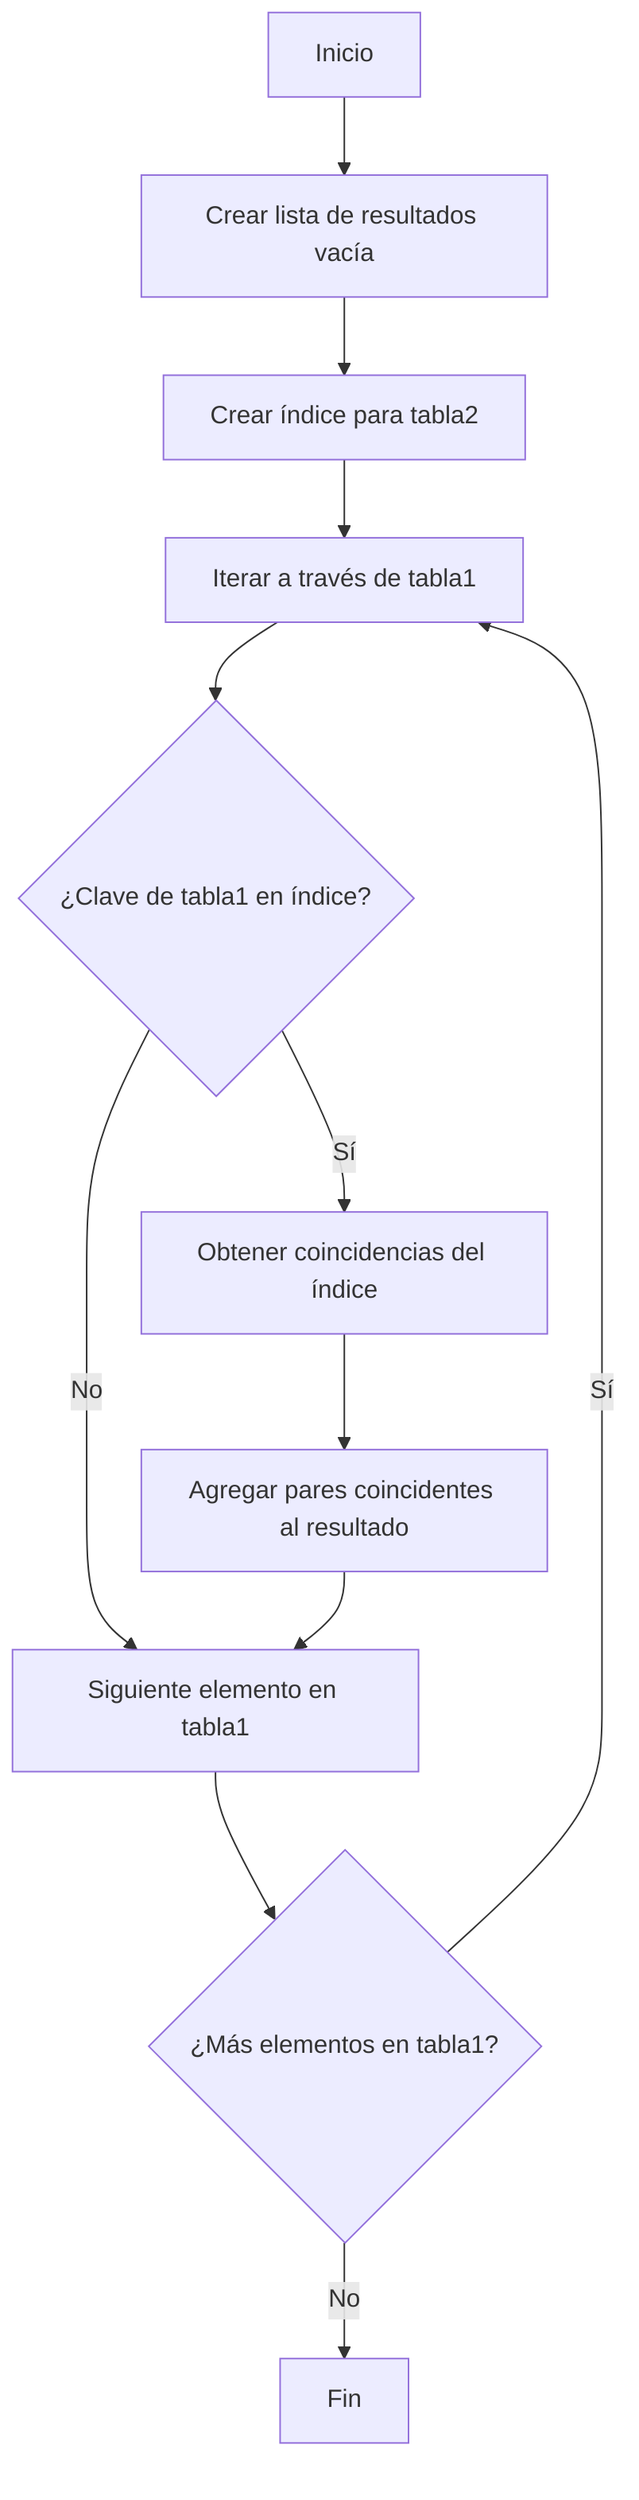 graph TD
    A[Inicio] --> B[Crear lista de resultados vacía]
    B --> C[Crear índice para tabla2]
    C --> D[Iterar a través de tabla1]
    D --> E{¿Clave de tabla1 en índice?}
    E -->|Sí| F[Obtener coincidencias del índice]
    E -->|No| G[Siguiente elemento en tabla1]
    F --> H[Agregar pares coincidentes al resultado]
    H --> G
    G --> I{¿Más elementos en tabla1?}
    I -->|Sí| D
    I -->|No| J[Fin]
